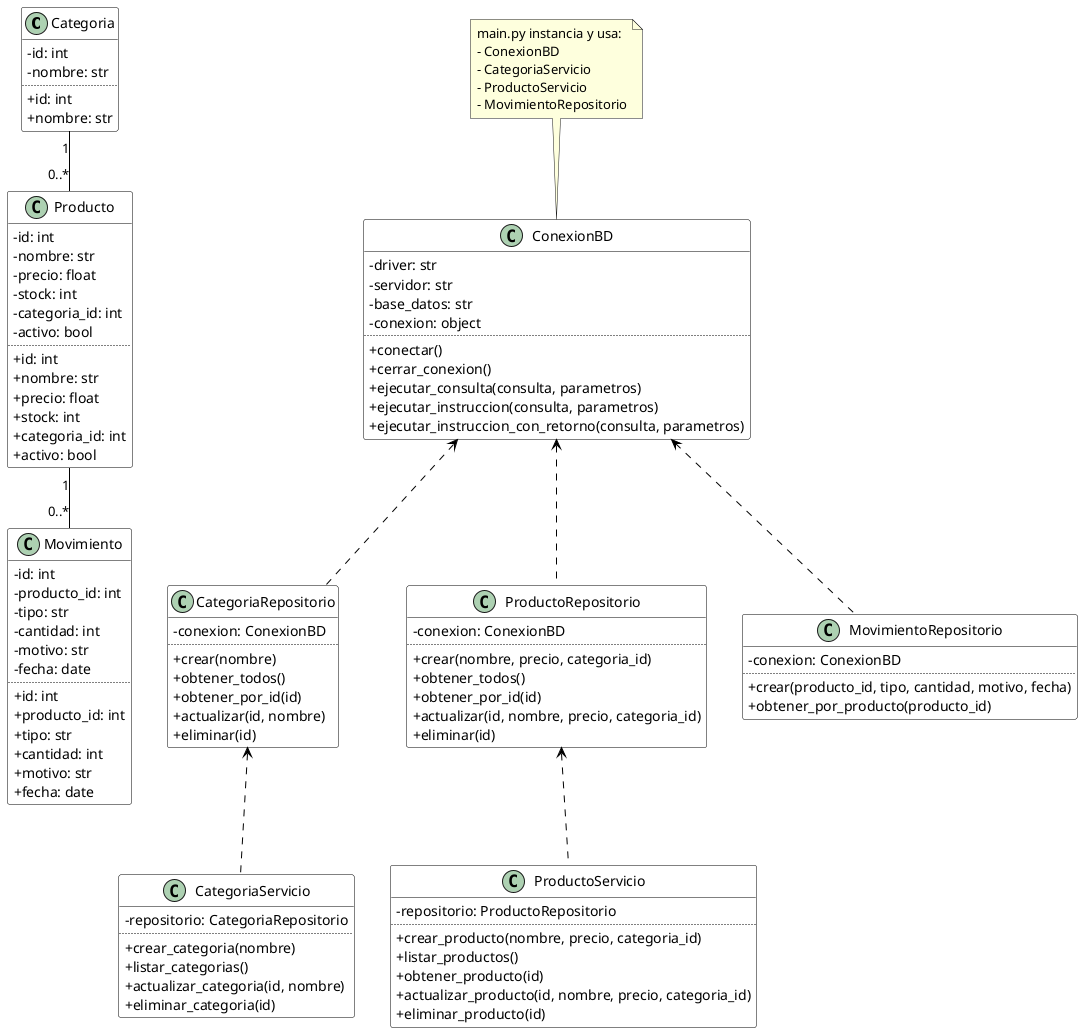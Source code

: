 @startuml
skinparam classAttributeIconSize 0
skinparam class {
    BackgroundColor White
    BorderColor Black
    ArrowColor Black
}

' === CAPA DE DOMINIO ===
class Categoria {
  - id: int
  - nombre: str
  ..
  + id: int
  + nombre: str
}

class Producto {
  - id: int
  - nombre: str
  - precio: float
  - stock: int
  - categoria_id: int
  - activo: bool
  ..
  + id: int
  + nombre: str
  + precio: float
  + stock: int
  + categoria_id: int
  + activo: bool
}

class Movimiento {
  - id: int
  - producto_id: int
  - tipo: str
  - cantidad: int
  - motivo: str
  - fecha: date
  ..
  + id: int
  + producto_id: int
  + tipo: str
  + cantidad: int
  + motivo: str
  + fecha: date
}

' === CAPA DE CONEXIÓN ===
class ConexionBD {
  - driver: str
  - servidor: str
  - base_datos: str
  - conexion: object
  ..
  + conectar()
  + cerrar_conexion()
  + ejecutar_consulta(consulta, parametros)
  + ejecutar_instruccion(consulta, parametros)
  + ejecutar_instruccion_con_retorno(consulta, parametros)
}

' === CAPA DE REPOSITORIOS ===
class CategoriaRepositorio {
  - conexion: ConexionBD
  ..
  + crear(nombre)
  + obtener_todos()
  + obtener_por_id(id)
  + actualizar(id, nombre)
  + eliminar(id)
}

class ProductoRepositorio {
  - conexion: ConexionBD
  ..
  + crear(nombre, precio, categoria_id)
  + obtener_todos()
  + obtener_por_id(id)
  + actualizar(id, nombre, precio, categoria_id)
  + eliminar(id)
}

class MovimientoRepositorio {
  - conexion: ConexionBD
  ..
  + crear(producto_id, tipo, cantidad, motivo, fecha)
  + obtener_por_producto(producto_id)
}

' === CAPA DE SERVICIOS ===
class CategoriaServicio {
  - repositorio: CategoriaRepositorio
  ..
  + crear_categoria(nombre)
  + listar_categorias()
  + actualizar_categoria(id, nombre)
  + eliminar_categoria(id)
}

class ProductoServicio {
  - repositorio: ProductoRepositorio
  ..
  + crear_producto(nombre, precio, categoria_id)
  + listar_productos()
  + obtener_producto(id)
  + actualizar_producto(id, nombre, precio, categoria_id)
  + eliminar_producto(id)
}

' === RELACIONES ===
' Dominio
Categoria "1" -- "0..*" Producto
Producto "1" -- "0..*" Movimiento

' Infraestructura
ConexionBD <.. CategoriaRepositorio
ConexionBD <.. ProductoRepositorio
ConexionBD <.. MovimientoRepositorio

CategoriaRepositorio <.. CategoriaServicio
ProductoRepositorio <.. ProductoServicio

' Nota: main.py usa servicios y repositorios, pero no es una clase
note top of ConexionBD
  main.py instancia y usa:
  - ConexionBD
  - CategoriaServicio
  - ProductoServicio  
  - MovimientoRepositorio
end note

@enduml